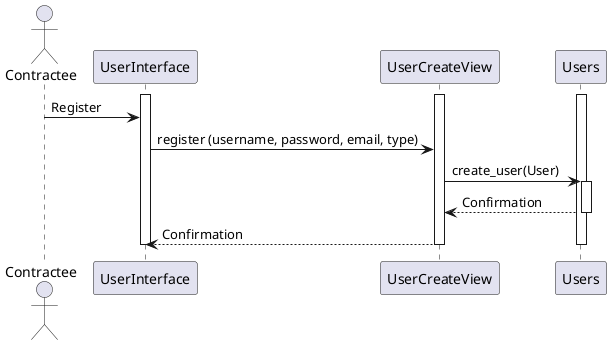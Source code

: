 @startuml
Actor Contractee
 
activate UserInterface
activate UserCreateView
activate Users



Contractee -> UserInterface : Register 
UserInterface -> UserCreateView: register (username, password, email, type) 
UserCreateView -> Users: create_user(User)
activate Users
Users --> UserCreateView: Confirmation
deactivate Users
UserCreateView --> UserInterface: Confirmation

deactivate UserInterface
deactivate UserCreateView
deactivate Users

@enduml